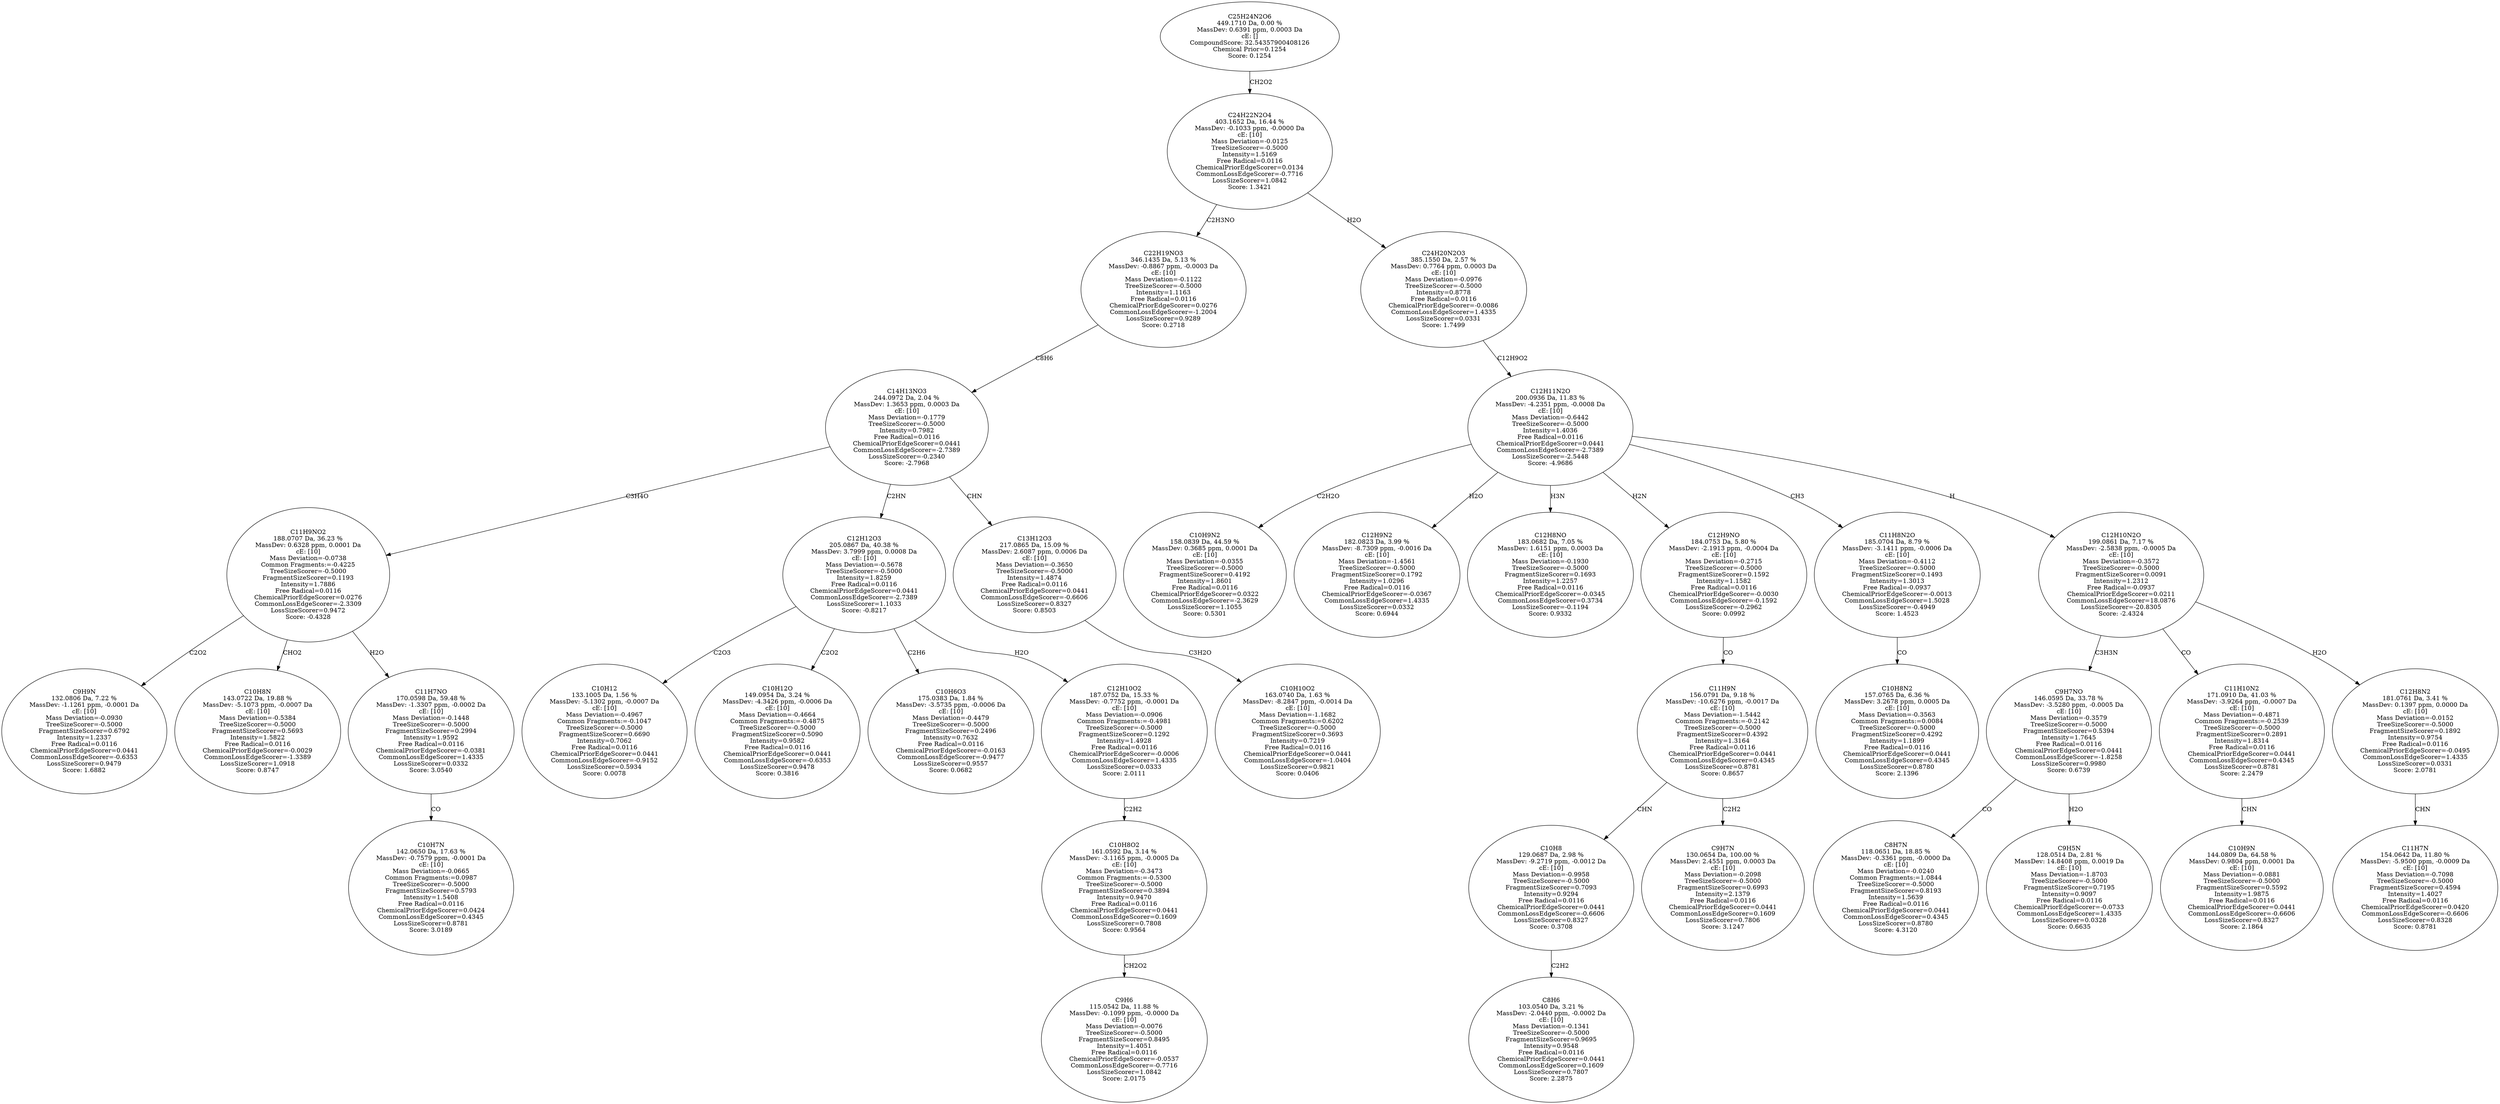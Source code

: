 strict digraph {
v1 [label="C9H9N\n132.0806 Da, 7.22 %\nMassDev: -1.1261 ppm, -0.0001 Da\ncE: [10]\nMass Deviation=-0.0930\nTreeSizeScorer=-0.5000\nFragmentSizeScorer=0.6792\nIntensity=1.2337\nFree Radical=0.0116\nChemicalPriorEdgeScorer=0.0441\nCommonLossEdgeScorer=-0.6353\nLossSizeScorer=0.9479\nScore: 1.6882"];
v2 [label="C10H8N\n143.0722 Da, 19.88 %\nMassDev: -5.1073 ppm, -0.0007 Da\ncE: [10]\nMass Deviation=-0.5384\nTreeSizeScorer=-0.5000\nFragmentSizeScorer=0.5693\nIntensity=1.5822\nFree Radical=0.0116\nChemicalPriorEdgeScorer=-0.0029\nCommonLossEdgeScorer=-1.3389\nLossSizeScorer=1.0918\nScore: 0.8747"];
v3 [label="C10H7N\n142.0650 Da, 17.63 %\nMassDev: -0.7579 ppm, -0.0001 Da\ncE: [10]\nMass Deviation=-0.0665\nCommon Fragments:=0.0987\nTreeSizeScorer=-0.5000\nFragmentSizeScorer=0.5793\nIntensity=1.5408\nFree Radical=0.0116\nChemicalPriorEdgeScorer=0.0424\nCommonLossEdgeScorer=0.4345\nLossSizeScorer=0.8781\nScore: 3.0189"];
v4 [label="C11H7NO\n170.0598 Da, 59.48 %\nMassDev: -1.3307 ppm, -0.0002 Da\ncE: [10]\nMass Deviation=-0.1448\nTreeSizeScorer=-0.5000\nFragmentSizeScorer=0.2994\nIntensity=1.9592\nFree Radical=0.0116\nChemicalPriorEdgeScorer=-0.0381\nCommonLossEdgeScorer=1.4335\nLossSizeScorer=0.0332\nScore: 3.0540"];
v5 [label="C11H9NO2\n188.0707 Da, 36.23 %\nMassDev: 0.6328 ppm, 0.0001 Da\ncE: [10]\nMass Deviation=-0.0738\nCommon Fragments:=-0.4225\nTreeSizeScorer=-0.5000\nFragmentSizeScorer=0.1193\nIntensity=1.7886\nFree Radical=0.0116\nChemicalPriorEdgeScorer=0.0276\nCommonLossEdgeScorer=-2.3309\nLossSizeScorer=0.9472\nScore: -0.4328"];
v6 [label="C10H12\n133.1005 Da, 1.56 %\nMassDev: -5.1302 ppm, -0.0007 Da\ncE: [10]\nMass Deviation=-0.4967\nCommon Fragments:=-0.1047\nTreeSizeScorer=-0.5000\nFragmentSizeScorer=0.6690\nIntensity=0.7062\nFree Radical=0.0116\nChemicalPriorEdgeScorer=0.0441\nCommonLossEdgeScorer=-0.9152\nLossSizeScorer=0.5934\nScore: 0.0078"];
v7 [label="C10H12O\n149.0954 Da, 3.24 %\nMassDev: -4.3426 ppm, -0.0006 Da\ncE: [10]\nMass Deviation=-0.4664\nCommon Fragments:=-0.4875\nTreeSizeScorer=-0.5000\nFragmentSizeScorer=0.5090\nIntensity=0.9582\nFree Radical=0.0116\nChemicalPriorEdgeScorer=0.0441\nCommonLossEdgeScorer=-0.6353\nLossSizeScorer=0.9478\nScore: 0.3816"];
v8 [label="C10H6O3\n175.0383 Da, 1.84 %\nMassDev: -3.5735 ppm, -0.0006 Da\ncE: [10]\nMass Deviation=-0.4479\nTreeSizeScorer=-0.5000\nFragmentSizeScorer=0.2496\nIntensity=0.7632\nFree Radical=0.0116\nChemicalPriorEdgeScorer=-0.0163\nCommonLossEdgeScorer=-0.9477\nLossSizeScorer=0.9557\nScore: 0.0682"];
v9 [label="C9H6\n115.0542 Da, 11.88 %\nMassDev: -0.1099 ppm, -0.0000 Da\ncE: [10]\nMass Deviation=-0.0076\nTreeSizeScorer=-0.5000\nFragmentSizeScorer=0.8495\nIntensity=1.4051\nFree Radical=0.0116\nChemicalPriorEdgeScorer=-0.0537\nCommonLossEdgeScorer=-0.7716\nLossSizeScorer=1.0842\nScore: 2.0175"];
v10 [label="C10H8O2\n161.0592 Da, 3.14 %\nMassDev: -3.1165 ppm, -0.0005 Da\ncE: [10]\nMass Deviation=-0.3473\nCommon Fragments:=-0.5300\nTreeSizeScorer=-0.5000\nFragmentSizeScorer=0.3894\nIntensity=0.9470\nFree Radical=0.0116\nChemicalPriorEdgeScorer=0.0441\nCommonLossEdgeScorer=0.1609\nLossSizeScorer=0.7808\nScore: 0.9564"];
v11 [label="C12H10O2\n187.0752 Da, 15.33 %\nMassDev: -0.7752 ppm, -0.0001 Da\ncE: [10]\nMass Deviation=-0.0906\nCommon Fragments:=-0.4981\nTreeSizeScorer=-0.5000\nFragmentSizeScorer=0.1292\nIntensity=1.4928\nFree Radical=0.0116\nChemicalPriorEdgeScorer=-0.0006\nCommonLossEdgeScorer=1.4335\nLossSizeScorer=0.0333\nScore: 2.0111"];
v12 [label="C12H12O3\n205.0867 Da, 40.38 %\nMassDev: 3.7999 ppm, 0.0008 Da\ncE: [10]\nMass Deviation=-0.5678\nTreeSizeScorer=-0.5000\nIntensity=1.8259\nFree Radical=0.0116\nChemicalPriorEdgeScorer=0.0441\nCommonLossEdgeScorer=-2.7389\nLossSizeScorer=1.1033\nScore: -0.8217"];
v13 [label="C10H10O2\n163.0740 Da, 1.63 %\nMassDev: -8.2847 ppm, -0.0014 Da\ncE: [10]\nMass Deviation=-1.1682\nCommon Fragments:=0.6202\nTreeSizeScorer=-0.5000\nFragmentSizeScorer=0.3693\nIntensity=0.7219\nFree Radical=0.0116\nChemicalPriorEdgeScorer=0.0441\nCommonLossEdgeScorer=-1.0404\nLossSizeScorer=0.9821\nScore: 0.0406"];
v14 [label="C13H12O3\n217.0865 Da, 15.09 %\nMassDev: 2.6087 ppm, 0.0006 Da\ncE: [10]\nMass Deviation=-0.3650\nTreeSizeScorer=-0.5000\nIntensity=1.4874\nFree Radical=0.0116\nChemicalPriorEdgeScorer=0.0441\nCommonLossEdgeScorer=-0.6606\nLossSizeScorer=0.8327\nScore: 0.8503"];
v15 [label="C14H13NO3\n244.0972 Da, 2.04 %\nMassDev: 1.3653 ppm, 0.0003 Da\ncE: [10]\nMass Deviation=-0.1779\nTreeSizeScorer=-0.5000\nIntensity=0.7982\nFree Radical=0.0116\nChemicalPriorEdgeScorer=0.0441\nCommonLossEdgeScorer=-2.7389\nLossSizeScorer=-0.2340\nScore: -2.7968"];
v16 [label="C22H19NO3\n346.1435 Da, 5.13 %\nMassDev: -0.8867 ppm, -0.0003 Da\ncE: [10]\nMass Deviation=-0.1122\nTreeSizeScorer=-0.5000\nIntensity=1.1163\nFree Radical=0.0116\nChemicalPriorEdgeScorer=0.0276\nCommonLossEdgeScorer=-1.2004\nLossSizeScorer=0.9289\nScore: 0.2718"];
v17 [label="C10H9N2\n158.0839 Da, 44.59 %\nMassDev: 0.3685 ppm, 0.0001 Da\ncE: [10]\nMass Deviation=-0.0355\nTreeSizeScorer=-0.5000\nFragmentSizeScorer=0.4192\nIntensity=1.8601\nFree Radical=0.0116\nChemicalPriorEdgeScorer=0.0322\nCommonLossEdgeScorer=-2.3629\nLossSizeScorer=1.1055\nScore: 0.5301"];
v18 [label="C12H9N2\n182.0823 Da, 3.99 %\nMassDev: -8.7309 ppm, -0.0016 Da\ncE: [10]\nMass Deviation=-1.4561\nTreeSizeScorer=-0.5000\nFragmentSizeScorer=0.1792\nIntensity=1.0296\nFree Radical=0.0116\nChemicalPriorEdgeScorer=-0.0367\nCommonLossEdgeScorer=1.4335\nLossSizeScorer=0.0332\nScore: 0.6944"];
v19 [label="C12H8NO\n183.0682 Da, 7.05 %\nMassDev: 1.6151 ppm, 0.0003 Da\ncE: [10]\nMass Deviation=-0.1930\nTreeSizeScorer=-0.5000\nFragmentSizeScorer=0.1693\nIntensity=1.2257\nFree Radical=0.0116\nChemicalPriorEdgeScorer=-0.0345\nCommonLossEdgeScorer=0.3734\nLossSizeScorer=-0.1194\nScore: 0.9332"];
v20 [label="C8H6\n103.0540 Da, 3.21 %\nMassDev: -2.0440 ppm, -0.0002 Da\ncE: [10]\nMass Deviation=-0.1341\nTreeSizeScorer=-0.5000\nFragmentSizeScorer=0.9695\nIntensity=0.9548\nFree Radical=0.0116\nChemicalPriorEdgeScorer=0.0441\nCommonLossEdgeScorer=0.1609\nLossSizeScorer=0.7807\nScore: 2.2875"];
v21 [label="C10H8\n129.0687 Da, 2.98 %\nMassDev: -9.2719 ppm, -0.0012 Da\ncE: [10]\nMass Deviation=-0.9958\nTreeSizeScorer=-0.5000\nFragmentSizeScorer=0.7093\nIntensity=0.9294\nFree Radical=0.0116\nChemicalPriorEdgeScorer=0.0441\nCommonLossEdgeScorer=-0.6606\nLossSizeScorer=0.8327\nScore: 0.3708"];
v22 [label="C9H7N\n130.0654 Da, 100.00 %\nMassDev: 2.4551 ppm, 0.0003 Da\ncE: [10]\nMass Deviation=-0.2098\nTreeSizeScorer=-0.5000\nFragmentSizeScorer=0.6993\nIntensity=2.1379\nFree Radical=0.0116\nChemicalPriorEdgeScorer=0.0441\nCommonLossEdgeScorer=0.1609\nLossSizeScorer=0.7806\nScore: 3.1247"];
v23 [label="C11H9N\n156.0791 Da, 9.18 %\nMassDev: -10.6276 ppm, -0.0017 Da\ncE: [10]\nMass Deviation=-1.5442\nCommon Fragments:=-0.2142\nTreeSizeScorer=-0.5000\nFragmentSizeScorer=0.4392\nIntensity=1.3164\nFree Radical=0.0116\nChemicalPriorEdgeScorer=0.0441\nCommonLossEdgeScorer=0.4345\nLossSizeScorer=0.8781\nScore: 0.8657"];
v24 [label="C12H9NO\n184.0753 Da, 5.80 %\nMassDev: -2.1913 ppm, -0.0004 Da\ncE: [10]\nMass Deviation=-0.2715\nTreeSizeScorer=-0.5000\nFragmentSizeScorer=0.1592\nIntensity=1.1582\nFree Radical=0.0116\nChemicalPriorEdgeScorer=-0.0030\nCommonLossEdgeScorer=-0.1592\nLossSizeScorer=-0.2962\nScore: 0.0992"];
v25 [label="C10H8N2\n157.0765 Da, 6.36 %\nMassDev: 3.2678 ppm, 0.0005 Da\ncE: [10]\nMass Deviation=-0.3563\nCommon Fragments:=0.0084\nTreeSizeScorer=-0.5000\nFragmentSizeScorer=0.4292\nIntensity=1.1899\nFree Radical=0.0116\nChemicalPriorEdgeScorer=0.0441\nCommonLossEdgeScorer=0.4345\nLossSizeScorer=0.8780\nScore: 2.1396"];
v26 [label="C11H8N2O\n185.0704 Da, 8.79 %\nMassDev: -3.1411 ppm, -0.0006 Da\ncE: [10]\nMass Deviation=-0.4112\nTreeSizeScorer=-0.5000\nFragmentSizeScorer=0.1493\nIntensity=1.3013\nFree Radical=-0.0937\nChemicalPriorEdgeScorer=-0.0013\nCommonLossEdgeScorer=1.5028\nLossSizeScorer=-0.4949\nScore: 1.4523"];
v27 [label="C8H7N\n118.0651 Da, 18.85 %\nMassDev: -0.3361 ppm, -0.0000 Da\ncE: [10]\nMass Deviation=-0.0240\nCommon Fragments:=1.0844\nTreeSizeScorer=-0.5000\nFragmentSizeScorer=0.8193\nIntensity=1.5639\nFree Radical=0.0116\nChemicalPriorEdgeScorer=0.0441\nCommonLossEdgeScorer=0.4345\nLossSizeScorer=0.8780\nScore: 4.3120"];
v28 [label="C9H5N\n128.0514 Da, 2.81 %\nMassDev: 14.8408 ppm, 0.0019 Da\ncE: [10]\nMass Deviation=-1.8703\nTreeSizeScorer=-0.5000\nFragmentSizeScorer=0.7195\nIntensity=0.9097\nFree Radical=0.0116\nChemicalPriorEdgeScorer=-0.0733\nCommonLossEdgeScorer=1.4335\nLossSizeScorer=0.0328\nScore: 0.6635"];
v29 [label="C9H7NO\n146.0595 Da, 33.78 %\nMassDev: -3.5280 ppm, -0.0005 Da\ncE: [10]\nMass Deviation=-0.3579\nTreeSizeScorer=-0.5000\nFragmentSizeScorer=0.5394\nIntensity=1.7645\nFree Radical=0.0116\nChemicalPriorEdgeScorer=0.0441\nCommonLossEdgeScorer=-1.8258\nLossSizeScorer=0.9980\nScore: 0.6739"];
v30 [label="C10H9N\n144.0809 Da, 64.58 %\nMassDev: 0.9804 ppm, 0.0001 Da\ncE: [10]\nMass Deviation=-0.0881\nTreeSizeScorer=-0.5000\nFragmentSizeScorer=0.5592\nIntensity=1.9875\nFree Radical=0.0116\nChemicalPriorEdgeScorer=0.0441\nCommonLossEdgeScorer=-0.6606\nLossSizeScorer=0.8327\nScore: 2.1864"];
v31 [label="C11H10N2\n171.0910 Da, 41.03 %\nMassDev: -3.9264 ppm, -0.0007 Da\ncE: [10]\nMass Deviation=-0.4871\nCommon Fragments:=-0.2539\nTreeSizeScorer=-0.5000\nFragmentSizeScorer=0.2891\nIntensity=1.8314\nFree Radical=0.0116\nChemicalPriorEdgeScorer=0.0441\nCommonLossEdgeScorer=0.4345\nLossSizeScorer=0.8781\nScore: 2.2479"];
v32 [label="C11H7N\n154.0642 Da, 11.80 %\nMassDev: -5.9500 ppm, -0.0009 Da\ncE: [10]\nMass Deviation=-0.7098\nTreeSizeScorer=-0.5000\nFragmentSizeScorer=0.4594\nIntensity=1.4027\nFree Radical=0.0116\nChemicalPriorEdgeScorer=0.0420\nCommonLossEdgeScorer=-0.6606\nLossSizeScorer=0.8328\nScore: 0.8781"];
v33 [label="C12H8N2\n181.0761 Da, 3.41 %\nMassDev: 0.1397 ppm, 0.0000 Da\ncE: [10]\nMass Deviation=-0.0152\nTreeSizeScorer=-0.5000\nFragmentSizeScorer=0.1892\nIntensity=0.9754\nFree Radical=0.0116\nChemicalPriorEdgeScorer=-0.0495\nCommonLossEdgeScorer=1.4335\nLossSizeScorer=0.0331\nScore: 2.0781"];
v34 [label="C12H10N2O\n199.0861 Da, 7.17 %\nMassDev: -2.5838 ppm, -0.0005 Da\ncE: [10]\nMass Deviation=-0.3572\nTreeSizeScorer=-0.5000\nFragmentSizeScorer=0.0091\nIntensity=1.2312\nFree Radical=-0.0937\nChemicalPriorEdgeScorer=0.0211\nCommonLossEdgeScorer=18.0876\nLossSizeScorer=-20.8305\nScore: -2.4324"];
v35 [label="C12H11N2O\n200.0936 Da, 11.83 %\nMassDev: -4.2351 ppm, -0.0008 Da\ncE: [10]\nMass Deviation=-0.6442\nTreeSizeScorer=-0.5000\nIntensity=1.4036\nFree Radical=0.0116\nChemicalPriorEdgeScorer=0.0441\nCommonLossEdgeScorer=-2.7389\nLossSizeScorer=-2.5448\nScore: -4.9686"];
v36 [label="C24H20N2O3\n385.1550 Da, 2.57 %\nMassDev: 0.7764 ppm, 0.0003 Da\ncE: [10]\nMass Deviation=-0.0976\nTreeSizeScorer=-0.5000\nIntensity=0.8778\nFree Radical=0.0116\nChemicalPriorEdgeScorer=-0.0086\nCommonLossEdgeScorer=1.4335\nLossSizeScorer=0.0331\nScore: 1.7499"];
v37 [label="C24H22N2O4\n403.1652 Da, 16.44 %\nMassDev: -0.1033 ppm, -0.0000 Da\ncE: [10]\nMass Deviation=-0.0125\nTreeSizeScorer=-0.5000\nIntensity=1.5169\nFree Radical=0.0116\nChemicalPriorEdgeScorer=0.0134\nCommonLossEdgeScorer=-0.7716\nLossSizeScorer=1.0842\nScore: 1.3421"];
v38 [label="C25H24N2O6\n449.1710 Da, 0.00 %\nMassDev: 0.6391 ppm, 0.0003 Da\ncE: []\nCompoundScore: 32.54357900408126\nChemical Prior=0.1254\nScore: 0.1254"];
v5 -> v1 [label="C2O2"];
v5 -> v2 [label="CHO2"];
v4 -> v3 [label="CO"];
v5 -> v4 [label="H2O"];
v15 -> v5 [label="C3H4O"];
v12 -> v6 [label="C2O3"];
v12 -> v7 [label="C2O2"];
v12 -> v8 [label="C2H6"];
v10 -> v9 [label="CH2O2"];
v11 -> v10 [label="C2H2"];
v12 -> v11 [label="H2O"];
v15 -> v12 [label="C2HN"];
v14 -> v13 [label="C3H2O"];
v15 -> v14 [label="CHN"];
v16 -> v15 [label="C8H6"];
v37 -> v16 [label="C2H3NO"];
v35 -> v17 [label="C2H2O"];
v35 -> v18 [label="H2O"];
v35 -> v19 [label="H3N"];
v21 -> v20 [label="C2H2"];
v23 -> v21 [label="CHN"];
v23 -> v22 [label="C2H2"];
v24 -> v23 [label="CO"];
v35 -> v24 [label="H2N"];
v26 -> v25 [label="CO"];
v35 -> v26 [label="CH3"];
v29 -> v27 [label="CO"];
v29 -> v28 [label="H2O"];
v34 -> v29 [label="C3H3N"];
v31 -> v30 [label="CHN"];
v34 -> v31 [label="CO"];
v33 -> v32 [label="CHN"];
v34 -> v33 [label="H2O"];
v35 -> v34 [label="H"];
v36 -> v35 [label="C12H9O2"];
v37 -> v36 [label="H2O"];
v38 -> v37 [label="CH2O2"];
}